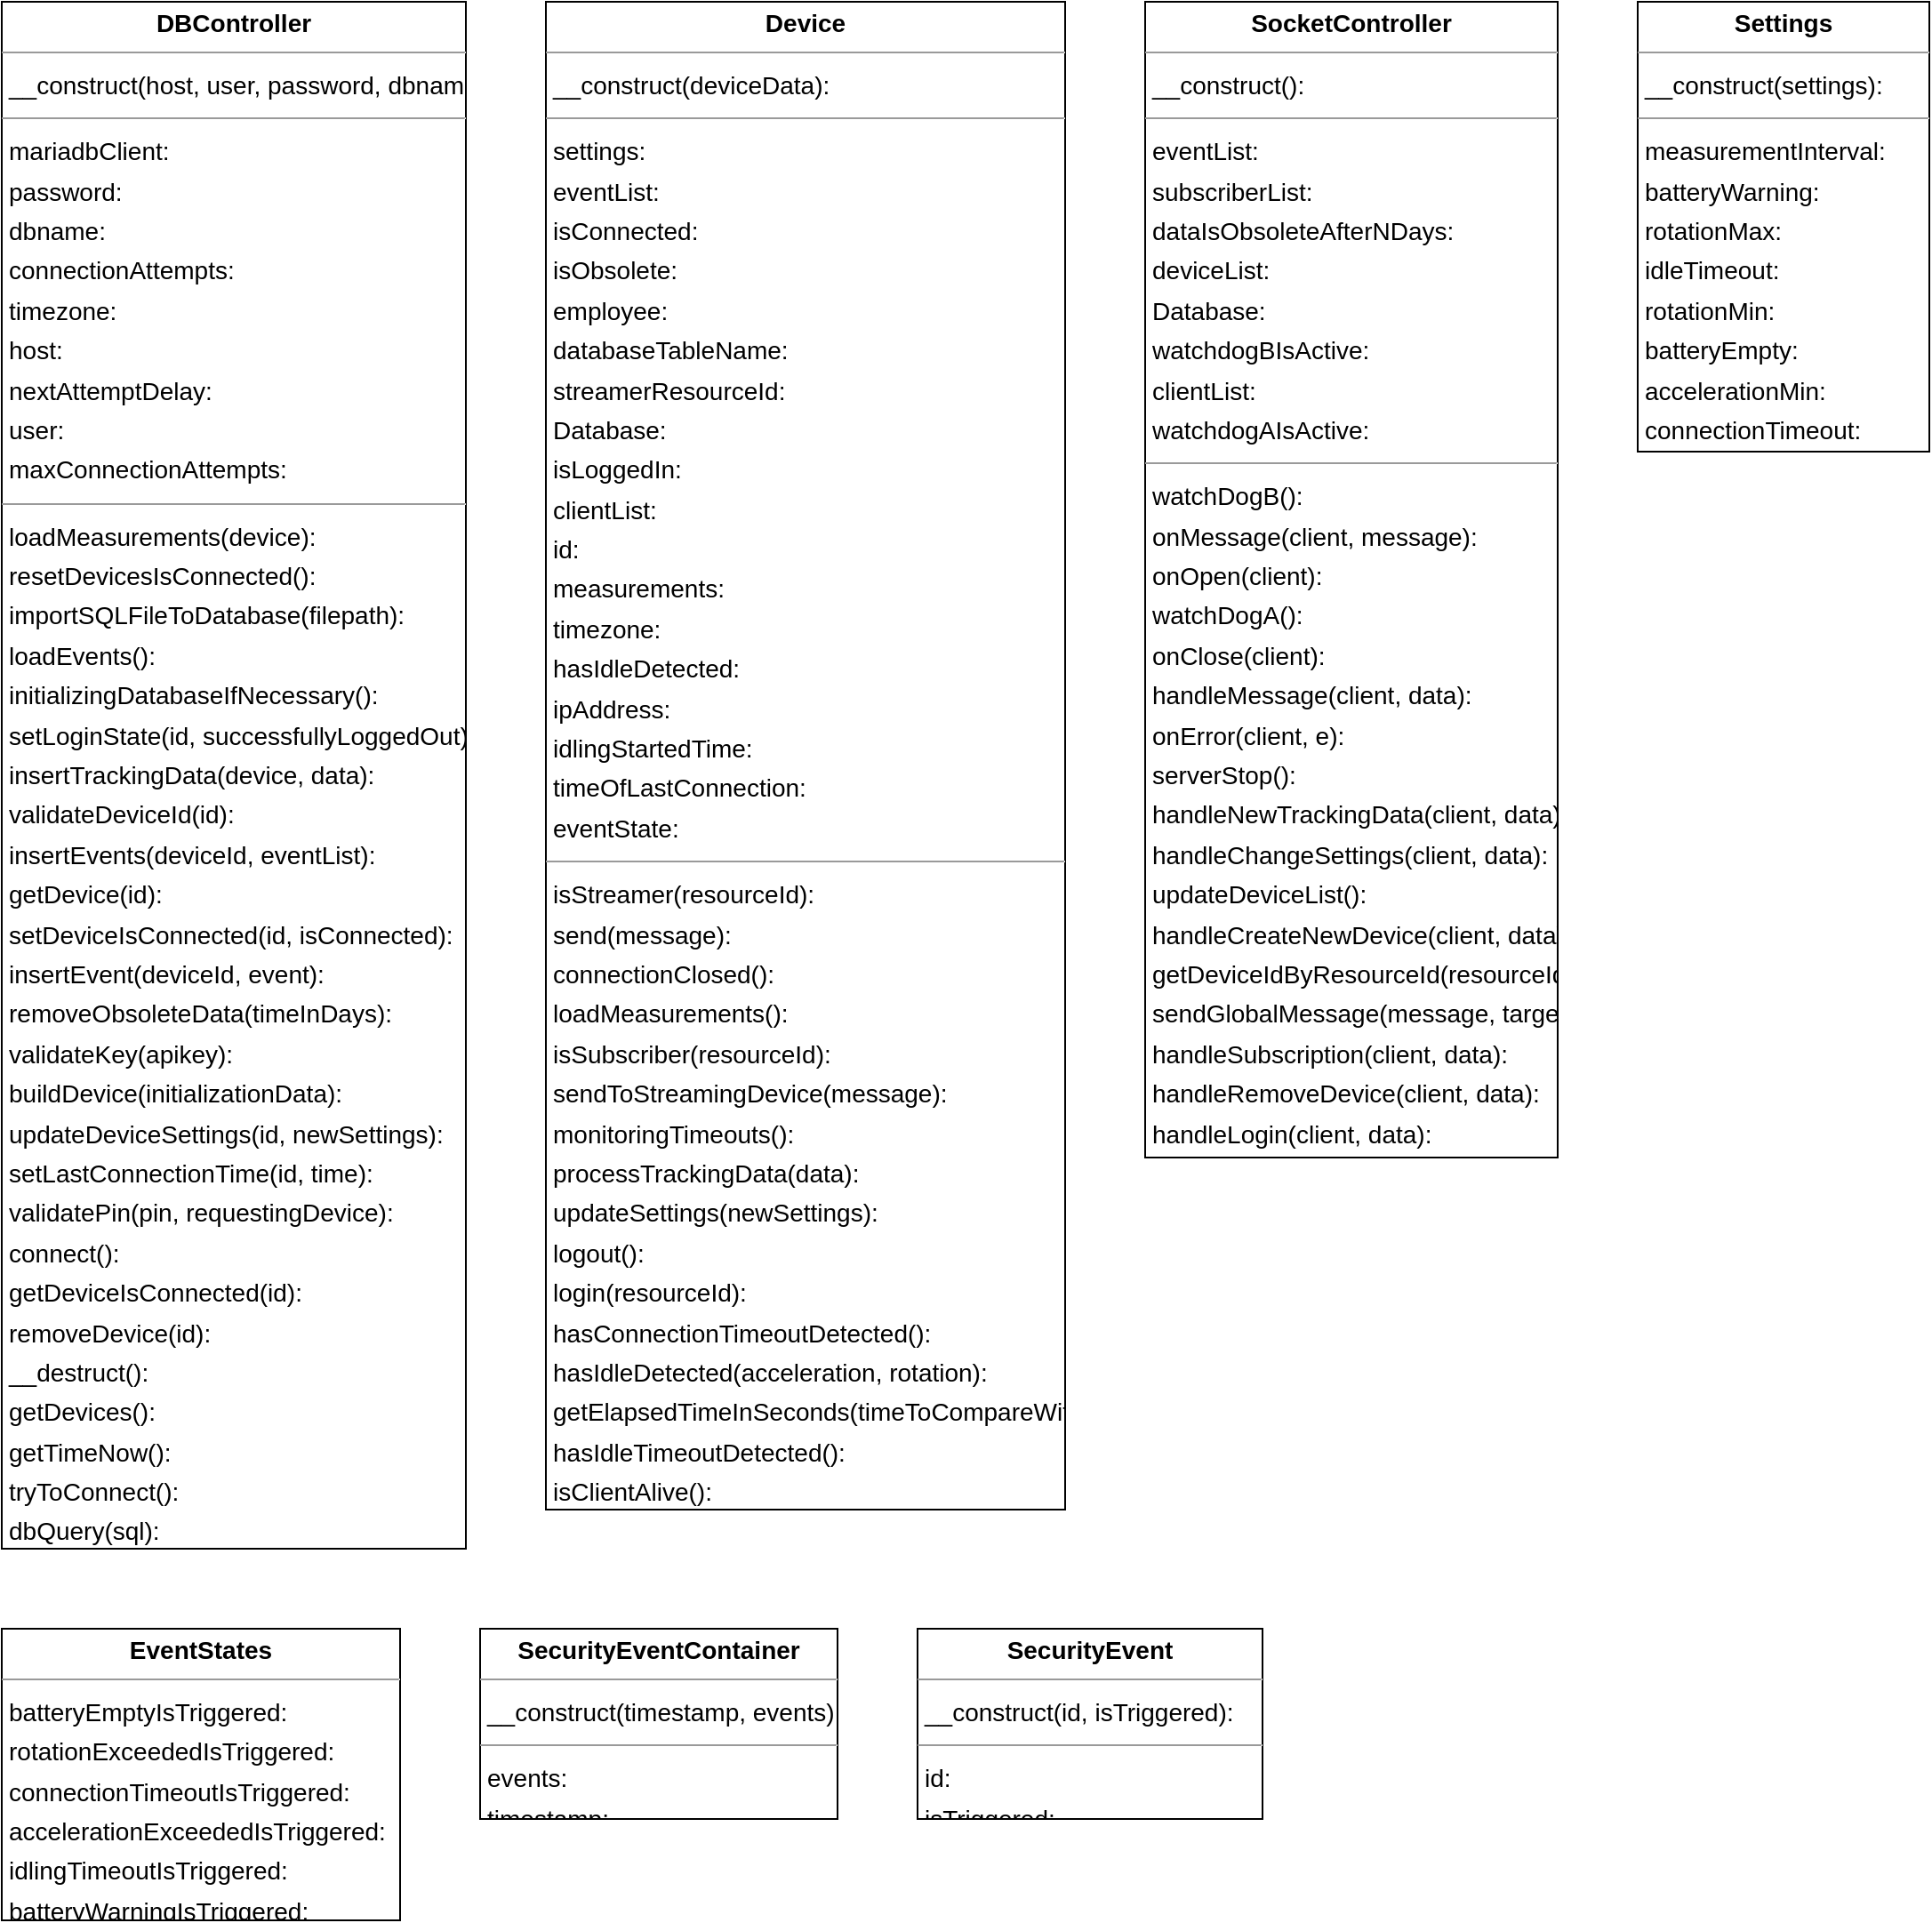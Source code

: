 <mxGraphModel dx="0" dy="0" grid="1" gridSize="10" guides="1" tooltips="1" connect="1" arrows="1" fold="1" page="0" pageScale="1" background="none" math="0" shadow="0">
  <root>
    <mxCell id="0" />
    <mxCell id="1" parent="0" />
    <mxCell id="node4" parent="1" vertex="1" value="&lt;p style=&quot;margin:0px;margin-top:4px;text-align:center;&quot;&gt;&lt;b&gt;DBController&lt;/b&gt;&lt;/p&gt;&lt;hr size=&quot;1&quot;/&gt;&lt;p style=&quot;margin:0 0 0 4px;line-height:1.6;&quot;&gt; __construct(host, user, password, dbname): &lt;/p&gt;&lt;hr size=&quot;1&quot;/&gt;&lt;p style=&quot;margin:0 0 0 4px;line-height:1.6;&quot;&gt; mariadbClient: &lt;br/&gt; password: &lt;br/&gt; dbname: &lt;br/&gt; connectionAttempts: &lt;br/&gt; timezone: &lt;br/&gt; host: &lt;br/&gt; nextAttemptDelay: &lt;br/&gt; user: &lt;br/&gt; maxConnectionAttempts: &lt;/p&gt;&lt;hr size=&quot;1&quot;/&gt;&lt;p style=&quot;margin:0 0 0 4px;line-height:1.6;&quot;&gt; loadMeasurements(device): &lt;br/&gt; resetDevicesIsConnected(): &lt;br/&gt; importSQLFileToDatabase(filepath): &lt;br/&gt; loadEvents(): &lt;br/&gt; initializingDatabaseIfNecessary(): &lt;br/&gt; setLoginState(id, successfullyLoggedOut): &lt;br/&gt; insertTrackingData(device, data): &lt;br/&gt; validateDeviceId(id): &lt;br/&gt; insertEvents(deviceId, eventList): &lt;br/&gt; getDevice(id): &lt;br/&gt; setDeviceIsConnected(id, isConnected): &lt;br/&gt; insertEvent(deviceId, event): &lt;br/&gt; removeObsoleteData(timeInDays): &lt;br/&gt; validateKey(apikey): &lt;br/&gt; buildDevice(initializationData): &lt;br/&gt; updateDeviceSettings(id, newSettings): &lt;br/&gt; setLastConnectionTime(id, time): &lt;br/&gt; validatePin(pin, requestingDevice): &lt;br/&gt; connect(): &lt;br/&gt; getDeviceIsConnected(id): &lt;br/&gt; removeDevice(id): &lt;br/&gt; __destruct(): &lt;br/&gt; getDevices(): &lt;br/&gt; getTimeNow(): &lt;br/&gt; tryToConnect(): &lt;br/&gt; dbQuery(sql): &lt;br/&gt; dbRequest(sql): &lt;br/&gt; checkIfRequiredDatabaseTableIsMissing(): &lt;/p&gt;" style="verticalAlign=top;align=left;overflow=fill;fontSize=14;fontFamily=Helvetica;html=1;rounded=0;shadow=0;comic=0;labelBackgroundColor=none;strokeWidth=1;">
      <mxGeometry x="-93" y="-15" width="261" height="870" as="geometry" />
    </mxCell>
    <mxCell id="node5" parent="1" vertex="1" value="&lt;p style=&quot;margin:0px;margin-top:4px;text-align:center;&quot;&gt;&lt;b&gt;Device&lt;/b&gt;&lt;/p&gt;&lt;hr size=&quot;1&quot;/&gt;&lt;p style=&quot;margin:0 0 0 4px;line-height:1.6;&quot;&gt; __construct(deviceData): &lt;/p&gt;&lt;hr size=&quot;1&quot;/&gt;&lt;p style=&quot;margin:0 0 0 4px;line-height:1.6;&quot;&gt; settings: &lt;br/&gt; eventList: &lt;br/&gt; isConnected: &lt;br/&gt; isObsolete: &lt;br/&gt; employee: &lt;br/&gt; databaseTableName: &lt;br/&gt; streamerResourceId: &lt;br/&gt; Database: &lt;br/&gt; isLoggedIn: &lt;br/&gt; clientList: &lt;br/&gt; id: &lt;br/&gt; measurements: &lt;br/&gt; timezone: &lt;br/&gt; hasIdleDetected: &lt;br/&gt; ipAddress: &lt;br/&gt; idlingStartedTime: &lt;br/&gt; timeOfLastConnection: &lt;br/&gt; eventState: &lt;/p&gt;&lt;hr size=&quot;1&quot;/&gt;&lt;p style=&quot;margin:0 0 0 4px;line-height:1.6;&quot;&gt; isStreamer(resourceId): &lt;br/&gt; send(message): &lt;br/&gt; connectionClosed(): &lt;br/&gt; loadMeasurements(): &lt;br/&gt; isSubscriber(resourceId): &lt;br/&gt; sendToStreamingDevice(message): &lt;br/&gt; monitoringTimeouts(): &lt;br/&gt; processTrackingData(data): &lt;br/&gt; updateSettings(newSettings): &lt;br/&gt; logout(): &lt;br/&gt; login(resourceId): &lt;br/&gt; hasConnectionTimeoutDetected(): &lt;br/&gt; hasIdleDetected(acceleration, rotation): &lt;br/&gt; getElapsedTimeInSeconds(timeToCompareWith): &lt;br/&gt; hasIdleTimeoutDetected(): &lt;br/&gt; isClientAlive(): &lt;br/&gt; addToEventList(eventContainer): &lt;br/&gt; getTimeNow(): &lt;/p&gt;" style="verticalAlign=top;align=left;overflow=fill;fontSize=14;fontFamily=Helvetica;html=1;rounded=0;shadow=0;comic=0;labelBackgroundColor=none;strokeWidth=1;">
      <mxGeometry x="213" y="-15" width="292" height="848" as="geometry" />
    </mxCell>
    <mxCell id="node0" parent="1" vertex="1" value="&lt;p style=&quot;margin:0px;margin-top:4px;text-align:center;&quot;&gt;&lt;b&gt;EventStates&lt;/b&gt;&lt;/p&gt;&lt;hr size=&quot;1&quot;/&gt;&lt;p style=&quot;margin:0 0 0 4px;line-height:1.6;&quot;&gt; batteryEmptyIsTriggered: &lt;br/&gt; rotationExceededIsTriggered: &lt;br/&gt; connectionTimeoutIsTriggered: &lt;br/&gt; accelerationExceededIsTriggered: &lt;br/&gt; idlingTimeoutIsTriggered: &lt;br/&gt; batteryWarningIsTriggered: &lt;/p&gt;" style="verticalAlign=top;align=left;overflow=fill;fontSize=14;fontFamily=Helvetica;html=1;rounded=0;shadow=0;comic=0;labelBackgroundColor=none;strokeWidth=1;">
      <mxGeometry x="-93" y="900" width="224" height="164" as="geometry" />
    </mxCell>
    <mxCell id="node1" parent="1" vertex="1" value="&lt;p style=&quot;margin:0px;margin-top:4px;text-align:center;&quot;&gt;&lt;b&gt;SecurityEvent&lt;/b&gt;&lt;/p&gt;&lt;hr size=&quot;1&quot;/&gt;&lt;p style=&quot;margin:0 0 0 4px;line-height:1.6;&quot;&gt; __construct(id, isTriggered): &lt;/p&gt;&lt;hr size=&quot;1&quot;/&gt;&lt;p style=&quot;margin:0 0 0 4px;line-height:1.6;&quot;&gt; id: &lt;br/&gt; isTriggered: &lt;/p&gt;" style="verticalAlign=top;align=left;overflow=fill;fontSize=14;fontFamily=Helvetica;html=1;rounded=0;shadow=0;comic=0;labelBackgroundColor=none;strokeWidth=1;">
      <mxGeometry x="422" y="900" width="194" height="107" as="geometry" />
    </mxCell>
    <mxCell id="node6" parent="1" vertex="1" value="&lt;p style=&quot;margin:0px;margin-top:4px;text-align:center;&quot;&gt;&lt;b&gt;SecurityEventContainer&lt;/b&gt;&lt;/p&gt;&lt;hr size=&quot;1&quot;/&gt;&lt;p style=&quot;margin:0 0 0 4px;line-height:1.6;&quot;&gt; __construct(timestamp, events): &lt;/p&gt;&lt;hr size=&quot;1&quot;/&gt;&lt;p style=&quot;margin:0 0 0 4px;line-height:1.6;&quot;&gt; events: &lt;br/&gt; timestamp: &lt;/p&gt;" style="verticalAlign=top;align=left;overflow=fill;fontSize=14;fontFamily=Helvetica;html=1;rounded=0;shadow=0;comic=0;labelBackgroundColor=none;strokeWidth=1;">
      <mxGeometry x="176" y="900" width="201" height="107" as="geometry" />
    </mxCell>
    <mxCell id="node3" parent="1" vertex="1" value="&lt;p style=&quot;margin:0px;margin-top:4px;text-align:center;&quot;&gt;&lt;b&gt;Settings&lt;/b&gt;&lt;/p&gt;&lt;hr size=&quot;1&quot;/&gt;&lt;p style=&quot;margin:0 0 0 4px;line-height:1.6;&quot;&gt; __construct(settings): &lt;/p&gt;&lt;hr size=&quot;1&quot;/&gt;&lt;p style=&quot;margin:0 0 0 4px;line-height:1.6;&quot;&gt; measurementInterval: &lt;br/&gt; batteryWarning: &lt;br/&gt; rotationMax: &lt;br/&gt; idleTimeout: &lt;br/&gt; rotationMin: &lt;br/&gt; batteryEmpty: &lt;br/&gt; accelerationMin: &lt;br/&gt; connectionTimeout: &lt;br/&gt; accelerationMax: &lt;/p&gt;" style="verticalAlign=top;align=left;overflow=fill;fontSize=14;fontFamily=Helvetica;html=1;rounded=0;shadow=0;comic=0;labelBackgroundColor=none;strokeWidth=1;">
      <mxGeometry x="827" y="-15" width="164" height="253" as="geometry" />
    </mxCell>
    <mxCell id="node2" parent="1" vertex="1" value="&lt;p style=&quot;margin:0px;margin-top:4px;text-align:center;&quot;&gt;&lt;b&gt;SocketController&lt;/b&gt;&lt;/p&gt;&lt;hr size=&quot;1&quot;/&gt;&lt;p style=&quot;margin:0 0 0 4px;line-height:1.6;&quot;&gt; __construct(): &lt;/p&gt;&lt;hr size=&quot;1&quot;/&gt;&lt;p style=&quot;margin:0 0 0 4px;line-height:1.6;&quot;&gt; eventList: &lt;br/&gt; subscriberList: &lt;br/&gt; dataIsObsoleteAfterNDays: &lt;br/&gt; deviceList: &lt;br/&gt; Database: &lt;br/&gt; watchdogBIsActive: &lt;br/&gt; clientList: &lt;br/&gt; watchdogAIsActive: &lt;/p&gt;&lt;hr size=&quot;1&quot;/&gt;&lt;p style=&quot;margin:0 0 0 4px;line-height:1.6;&quot;&gt; watchDogB(): &lt;br/&gt; onMessage(client, message): &lt;br/&gt; onOpen(client): &lt;br/&gt; watchDogA(): &lt;br/&gt; onClose(client): &lt;br/&gt; handleMessage(client, data): &lt;br/&gt; onError(client, e): &lt;br/&gt; serverStop(): &lt;br/&gt; handleNewTrackingData(client, data): &lt;br/&gt; handleChangeSettings(client, data): &lt;br/&gt; updateDeviceList(): &lt;br/&gt; handleCreateNewDevice(client, data): &lt;br/&gt; getDeviceIdByResourceId(resourceId): &lt;br/&gt; sendGlobalMessage(message, target): &lt;br/&gt; handleSubscription(client, data): &lt;br/&gt; handleRemoveDevice(client, data): &lt;br/&gt; handleLogin(client, data): &lt;br/&gt; removeSubscriber(resourceId): &lt;br/&gt; handleLogout(client, data): &lt;/p&gt;" style="verticalAlign=top;align=left;overflow=fill;fontSize=14;fontFamily=Helvetica;html=1;rounded=0;shadow=0;comic=0;labelBackgroundColor=none;strokeWidth=1;">
      <mxGeometry x="550" y="-15" width="232" height="650" as="geometry" />
    </mxCell>
  </root>
</mxGraphModel>